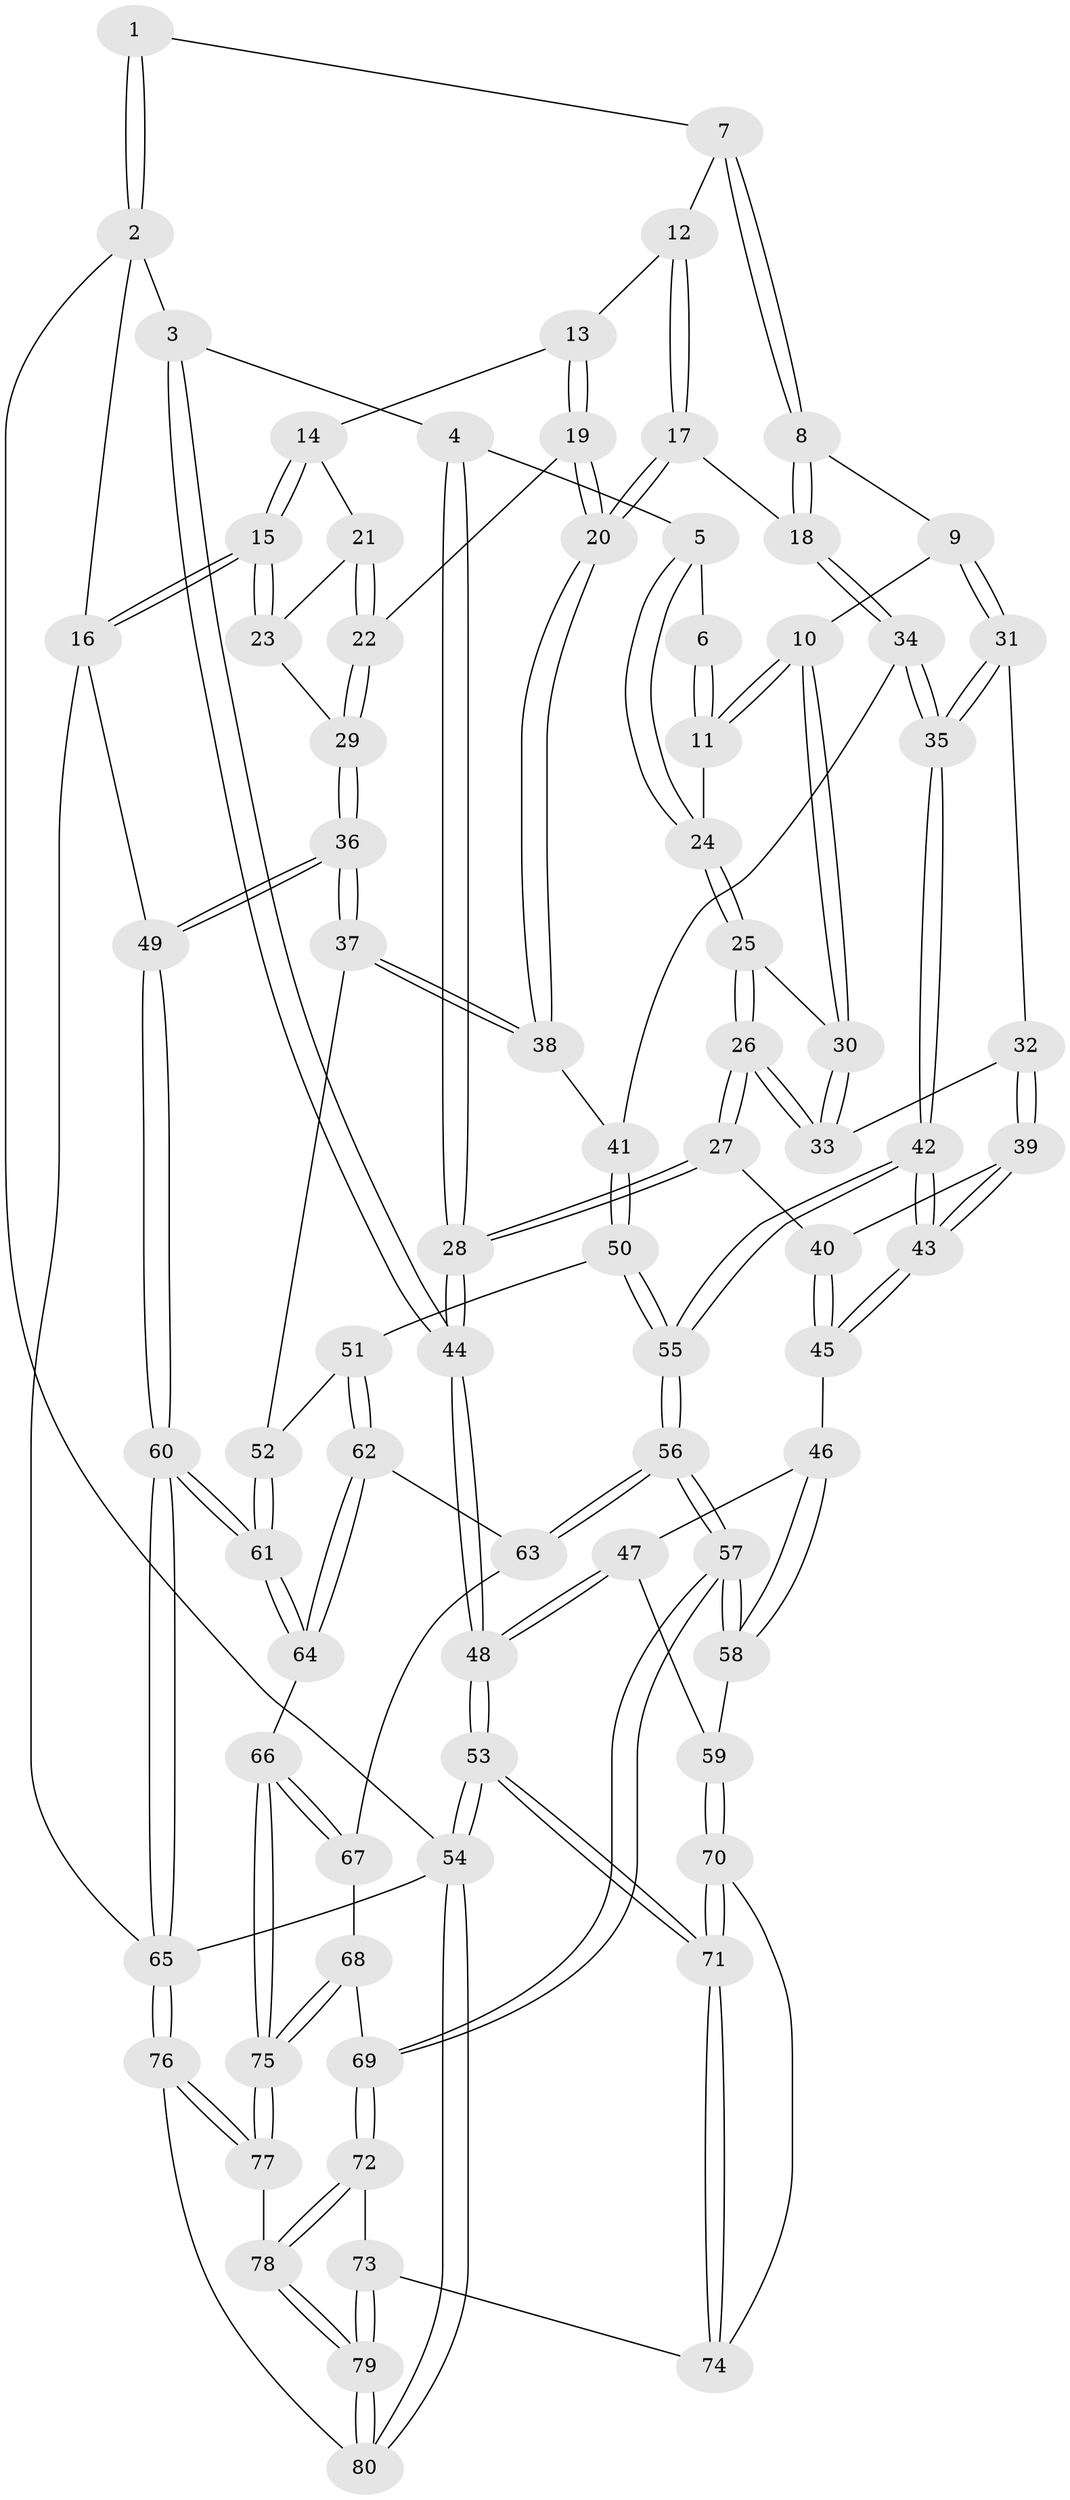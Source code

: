 // Generated by graph-tools (version 1.1) at 2025/27/03/09/25 03:27:08]
// undirected, 80 vertices, 197 edges
graph export_dot {
graph [start="1"]
  node [color=gray90,style=filled];
  1 [pos="+0.2163856461175818+0"];
  2 [pos="+0+0"];
  3 [pos="+0+0"];
  4 [pos="+0.05508583842565865+0.1202905770219728"];
  5 [pos="+0.05728522954132562+0.12078942997272048"];
  6 [pos="+0.16966973421173157+0.028868090330129728"];
  7 [pos="+0.4394631245995797+0"];
  8 [pos="+0.35415963221865543+0.1316840523953288"];
  9 [pos="+0.32298846155383526+0.14930417575647578"];
  10 [pos="+0.2808150663484004+0.16076352448527698"];
  11 [pos="+0.18905169427639934+0.13088509135946805"];
  12 [pos="+0.47023677033479655+0"];
  13 [pos="+0.5888554673181643+0"];
  14 [pos="+0.9137933192468773+0"];
  15 [pos="+1+0"];
  16 [pos="+1+0"];
  17 [pos="+0.5032759674704993+0.2513440460758321"];
  18 [pos="+0.45160944498552147+0.2593376432842725"];
  19 [pos="+0.6475364810524713+0.19043020002315983"];
  20 [pos="+0.6181157167391687+0.24410794007019992"];
  21 [pos="+0.8367353776005786+0.10945636759213595"];
  22 [pos="+0.7279786668183975+0.19554702633216847"];
  23 [pos="+0.8733556507428416+0.16989617090290712"];
  24 [pos="+0.1278833985477834+0.16923087556728283"];
  25 [pos="+0.12755309379064111+0.1898039082455803"];
  26 [pos="+0.09771017697888684+0.27459371082086537"];
  27 [pos="+0.043001575439483214+0.3326525252293343"];
  28 [pos="+0+0.3367516184621206"];
  29 [pos="+0.9324548987063618+0.30913089930400006"];
  30 [pos="+0.22877661872847305+0.23968714873470603"];
  31 [pos="+0.3018234714175996+0.3138620892537314"];
  32 [pos="+0.2352332595235654+0.29388560326905494"];
  33 [pos="+0.22322320954126754+0.26879263330310593"];
  34 [pos="+0.39173619647673696+0.3801045953598404"];
  35 [pos="+0.3825935602620782+0.3928822401362796"];
  36 [pos="+0.9959177158976323+0.3722180474453099"];
  37 [pos="+0.9788099341260337+0.37980451920601166"];
  38 [pos="+0.6239202658435901+0.2657527490646649"];
  39 [pos="+0.20200814734798753+0.34991700212287213"];
  40 [pos="+0.10334600085001065+0.36848043443332423"];
  41 [pos="+0.6357849469894785+0.36804917339035065"];
  42 [pos="+0.36604537101311024+0.49254480960199837"];
  43 [pos="+0.2899071307312055+0.45046495142914783"];
  44 [pos="+0+0.3883426660334349"];
  45 [pos="+0.13767572190820404+0.42848089569119197"];
  46 [pos="+0.13316302540895048+0.4828558547775464"];
  47 [pos="+0.0788247027373948+0.5235852290209072"];
  48 [pos="+0+0.5212561497312475"];
  49 [pos="+1+0.3733669742897697"];
  50 [pos="+0.6642407332537495+0.46369289417132586"];
  51 [pos="+0.6784932248354896+0.4720110377450938"];
  52 [pos="+0.856390449060565+0.4470394826640067"];
  53 [pos="+0+0.8043654912853035"];
  54 [pos="+0+1"];
  55 [pos="+0.380243844698192+0.553629891459533"];
  56 [pos="+0.3682264055787818+0.5902806798613988"];
  57 [pos="+0.3595288245143237+0.59897402283057"];
  58 [pos="+0.3054719478876719+0.6115910620317278"];
  59 [pos="+0.1998778732408049+0.6620355086755988"];
  60 [pos="+1+1"];
  61 [pos="+0.8292388341616327+0.7370864833012608"];
  62 [pos="+0.6862443873929586+0.6146624555372581"];
  63 [pos="+0.4264642059202858+0.624405193071787"];
  64 [pos="+0.7039318019939148+0.7013427785331763"];
  65 [pos="+1+1"];
  66 [pos="+0.6469029438765821+0.7374312104300321"];
  67 [pos="+0.46068491990428045+0.6489510857617437"];
  68 [pos="+0.5161247381656877+0.7874156217479884"];
  69 [pos="+0.3738560026248107+0.7980222883248109"];
  70 [pos="+0.19209267766792903+0.6686822438929032"];
  71 [pos="+0+0.7673902978548052"];
  72 [pos="+0.3734639237368728+0.8037958197985212"];
  73 [pos="+0.2306678080089444+0.880123682365894"];
  74 [pos="+0.22365528041437868+0.8712398462368833"];
  75 [pos="+0.5975892679868942+0.8536078672094161"];
  76 [pos="+0.6929718957569075+1"];
  77 [pos="+0.5846740736901537+0.9489372906654049"];
  78 [pos="+0.41914278743115896+0.8793616523745819"];
  79 [pos="+0.2015551670509418+1"];
  80 [pos="+0.19750977295755548+1"];
  1 -- 2;
  1 -- 2;
  1 -- 7;
  2 -- 3;
  2 -- 16;
  2 -- 54;
  3 -- 4;
  3 -- 44;
  3 -- 44;
  4 -- 5;
  4 -- 28;
  4 -- 28;
  5 -- 6;
  5 -- 24;
  5 -- 24;
  6 -- 11;
  6 -- 11;
  7 -- 8;
  7 -- 8;
  7 -- 12;
  8 -- 9;
  8 -- 18;
  8 -- 18;
  9 -- 10;
  9 -- 31;
  9 -- 31;
  10 -- 11;
  10 -- 11;
  10 -- 30;
  10 -- 30;
  11 -- 24;
  12 -- 13;
  12 -- 17;
  12 -- 17;
  13 -- 14;
  13 -- 19;
  13 -- 19;
  14 -- 15;
  14 -- 15;
  14 -- 21;
  15 -- 16;
  15 -- 16;
  15 -- 23;
  15 -- 23;
  16 -- 49;
  16 -- 65;
  17 -- 18;
  17 -- 20;
  17 -- 20;
  18 -- 34;
  18 -- 34;
  19 -- 20;
  19 -- 20;
  19 -- 22;
  20 -- 38;
  20 -- 38;
  21 -- 22;
  21 -- 22;
  21 -- 23;
  22 -- 29;
  22 -- 29;
  23 -- 29;
  24 -- 25;
  24 -- 25;
  25 -- 26;
  25 -- 26;
  25 -- 30;
  26 -- 27;
  26 -- 27;
  26 -- 33;
  26 -- 33;
  27 -- 28;
  27 -- 28;
  27 -- 40;
  28 -- 44;
  28 -- 44;
  29 -- 36;
  29 -- 36;
  30 -- 33;
  30 -- 33;
  31 -- 32;
  31 -- 35;
  31 -- 35;
  32 -- 33;
  32 -- 39;
  32 -- 39;
  34 -- 35;
  34 -- 35;
  34 -- 41;
  35 -- 42;
  35 -- 42;
  36 -- 37;
  36 -- 37;
  36 -- 49;
  36 -- 49;
  37 -- 38;
  37 -- 38;
  37 -- 52;
  38 -- 41;
  39 -- 40;
  39 -- 43;
  39 -- 43;
  40 -- 45;
  40 -- 45;
  41 -- 50;
  41 -- 50;
  42 -- 43;
  42 -- 43;
  42 -- 55;
  42 -- 55;
  43 -- 45;
  43 -- 45;
  44 -- 48;
  44 -- 48;
  45 -- 46;
  46 -- 47;
  46 -- 58;
  46 -- 58;
  47 -- 48;
  47 -- 48;
  47 -- 59;
  48 -- 53;
  48 -- 53;
  49 -- 60;
  49 -- 60;
  50 -- 51;
  50 -- 55;
  50 -- 55;
  51 -- 52;
  51 -- 62;
  51 -- 62;
  52 -- 61;
  52 -- 61;
  53 -- 54;
  53 -- 54;
  53 -- 71;
  53 -- 71;
  54 -- 80;
  54 -- 80;
  54 -- 65;
  55 -- 56;
  55 -- 56;
  56 -- 57;
  56 -- 57;
  56 -- 63;
  56 -- 63;
  57 -- 58;
  57 -- 58;
  57 -- 69;
  57 -- 69;
  58 -- 59;
  59 -- 70;
  59 -- 70;
  60 -- 61;
  60 -- 61;
  60 -- 65;
  60 -- 65;
  61 -- 64;
  61 -- 64;
  62 -- 63;
  62 -- 64;
  62 -- 64;
  63 -- 67;
  64 -- 66;
  65 -- 76;
  65 -- 76;
  66 -- 67;
  66 -- 67;
  66 -- 75;
  66 -- 75;
  67 -- 68;
  68 -- 69;
  68 -- 75;
  68 -- 75;
  69 -- 72;
  69 -- 72;
  70 -- 71;
  70 -- 71;
  70 -- 74;
  71 -- 74;
  71 -- 74;
  72 -- 73;
  72 -- 78;
  72 -- 78;
  73 -- 74;
  73 -- 79;
  73 -- 79;
  75 -- 77;
  75 -- 77;
  76 -- 77;
  76 -- 77;
  76 -- 80;
  77 -- 78;
  78 -- 79;
  78 -- 79;
  79 -- 80;
  79 -- 80;
}
